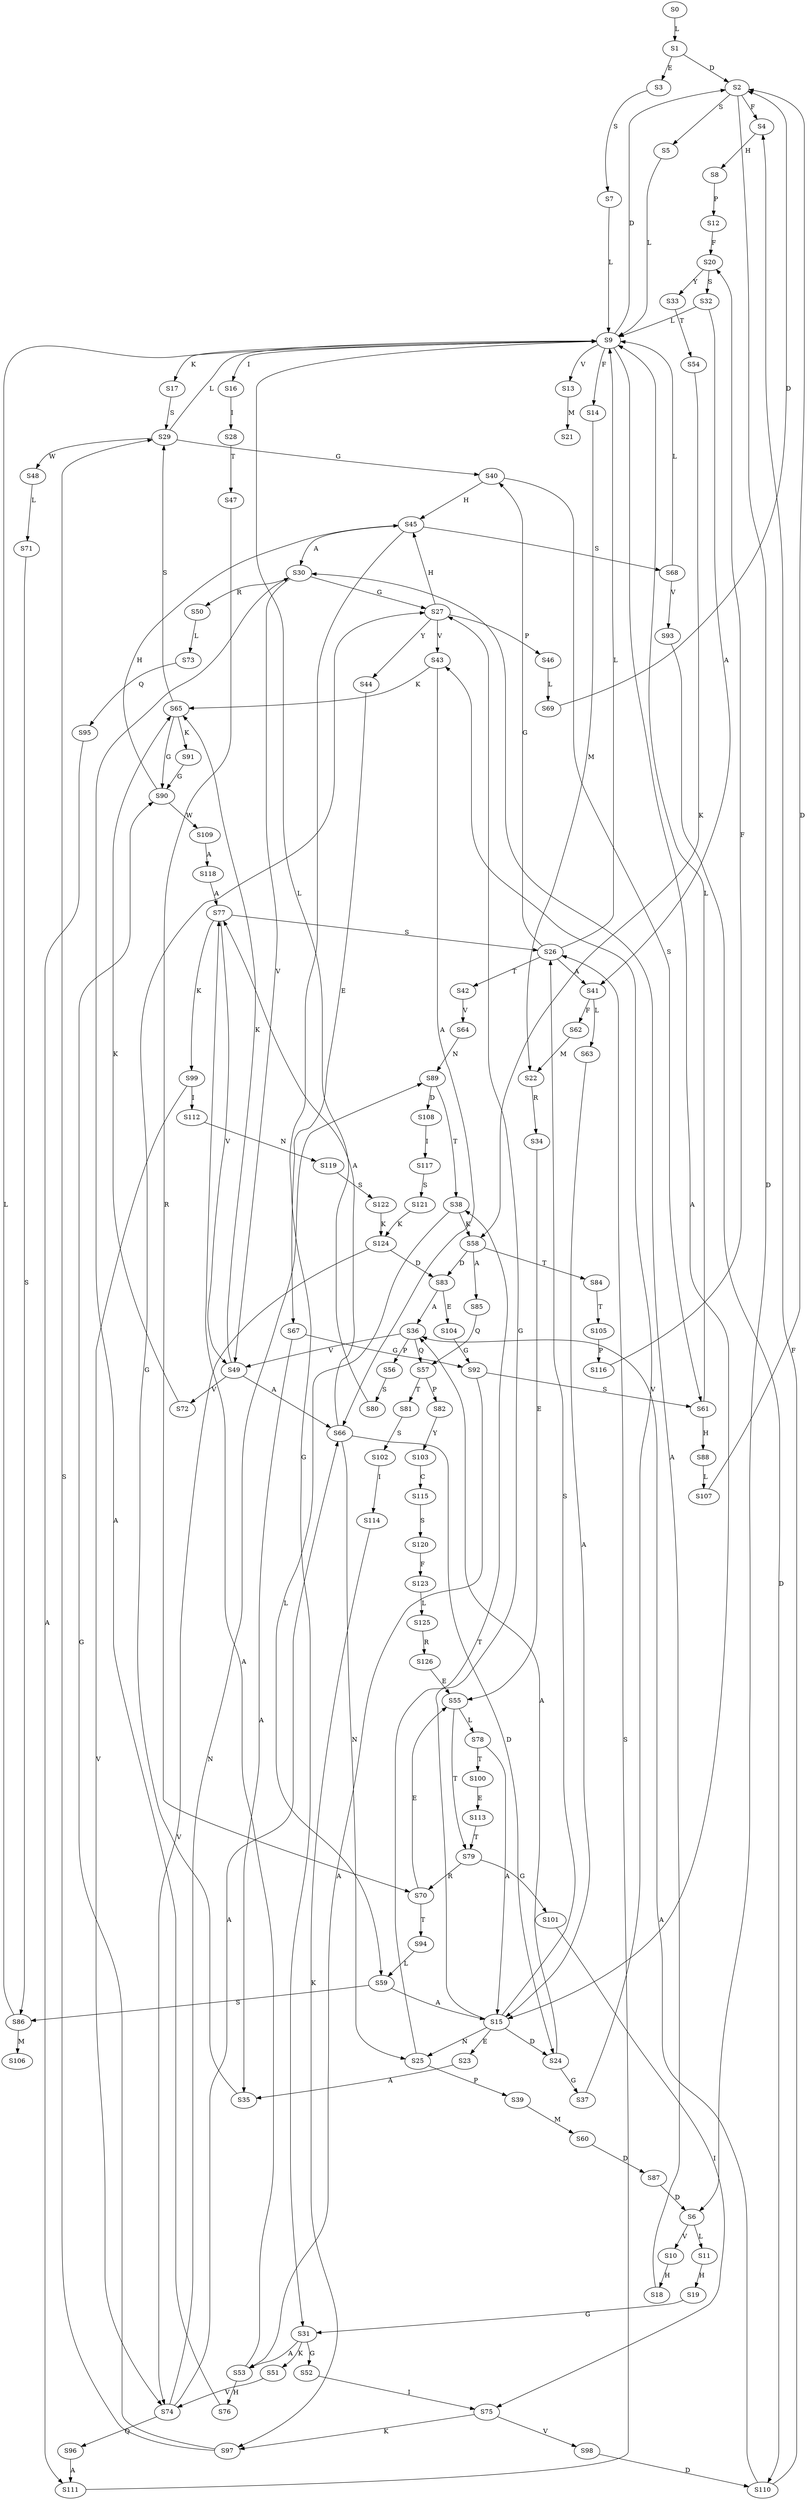 strict digraph  {
	S0 -> S1 [ label = L ];
	S1 -> S2 [ label = D ];
	S1 -> S3 [ label = E ];
	S2 -> S4 [ label = F ];
	S2 -> S5 [ label = S ];
	S2 -> S6 [ label = D ];
	S3 -> S7 [ label = S ];
	S4 -> S8 [ label = H ];
	S5 -> S9 [ label = L ];
	S6 -> S10 [ label = V ];
	S6 -> S11 [ label = L ];
	S7 -> S9 [ label = L ];
	S8 -> S12 [ label = P ];
	S9 -> S13 [ label = V ];
	S9 -> S14 [ label = F ];
	S9 -> S2 [ label = D ];
	S9 -> S15 [ label = A ];
	S9 -> S16 [ label = I ];
	S9 -> S17 [ label = K ];
	S10 -> S18 [ label = H ];
	S11 -> S19 [ label = H ];
	S12 -> S20 [ label = F ];
	S13 -> S21 [ label = M ];
	S14 -> S22 [ label = M ];
	S15 -> S23 [ label = E ];
	S15 -> S24 [ label = D ];
	S15 -> S25 [ label = N ];
	S15 -> S26 [ label = S ];
	S15 -> S27 [ label = G ];
	S16 -> S28 [ label = I ];
	S17 -> S29 [ label = S ];
	S18 -> S30 [ label = A ];
	S19 -> S31 [ label = G ];
	S20 -> S32 [ label = S ];
	S20 -> S33 [ label = Y ];
	S22 -> S34 [ label = R ];
	S23 -> S35 [ label = A ];
	S24 -> S36 [ label = A ];
	S24 -> S37 [ label = G ];
	S25 -> S38 [ label = T ];
	S25 -> S39 [ label = P ];
	S26 -> S40 [ label = G ];
	S26 -> S9 [ label = L ];
	S26 -> S41 [ label = A ];
	S26 -> S42 [ label = T ];
	S27 -> S43 [ label = V ];
	S27 -> S44 [ label = Y ];
	S27 -> S45 [ label = H ];
	S27 -> S46 [ label = P ];
	S28 -> S47 [ label = T ];
	S29 -> S48 [ label = W ];
	S29 -> S40 [ label = G ];
	S29 -> S9 [ label = L ];
	S30 -> S27 [ label = G ];
	S30 -> S49 [ label = V ];
	S30 -> S50 [ label = R ];
	S31 -> S51 [ label = K ];
	S31 -> S52 [ label = G ];
	S31 -> S53 [ label = A ];
	S32 -> S9 [ label = L ];
	S32 -> S41 [ label = A ];
	S33 -> S54 [ label = T ];
	S34 -> S55 [ label = E ];
	S35 -> S27 [ label = G ];
	S36 -> S56 [ label = P ];
	S36 -> S49 [ label = V ];
	S36 -> S57 [ label = Q ];
	S37 -> S43 [ label = V ];
	S38 -> S58 [ label = K ];
	S38 -> S59 [ label = L ];
	S39 -> S60 [ label = M ];
	S40 -> S45 [ label = H ];
	S40 -> S61 [ label = S ];
	S41 -> S62 [ label = F ];
	S41 -> S63 [ label = L ];
	S42 -> S64 [ label = V ];
	S43 -> S65 [ label = K ];
	S43 -> S66 [ label = A ];
	S44 -> S67 [ label = E ];
	S45 -> S68 [ label = S ];
	S45 -> S31 [ label = G ];
	S45 -> S30 [ label = A ];
	S46 -> S69 [ label = L ];
	S47 -> S70 [ label = R ];
	S48 -> S71 [ label = L ];
	S49 -> S65 [ label = K ];
	S49 -> S66 [ label = A ];
	S49 -> S72 [ label = V ];
	S50 -> S73 [ label = L ];
	S51 -> S74 [ label = V ];
	S52 -> S75 [ label = I ];
	S53 -> S76 [ label = H ];
	S53 -> S77 [ label = A ];
	S54 -> S58 [ label = K ];
	S55 -> S78 [ label = L ];
	S55 -> S79 [ label = T ];
	S56 -> S80 [ label = S ];
	S57 -> S81 [ label = T ];
	S57 -> S82 [ label = P ];
	S58 -> S83 [ label = D ];
	S58 -> S84 [ label = T ];
	S58 -> S85 [ label = A ];
	S59 -> S15 [ label = A ];
	S59 -> S86 [ label = S ];
	S60 -> S87 [ label = D ];
	S61 -> S9 [ label = L ];
	S61 -> S88 [ label = H ];
	S62 -> S22 [ label = M ];
	S63 -> S15 [ label = A ];
	S64 -> S89 [ label = N ];
	S65 -> S90 [ label = G ];
	S65 -> S91 [ label = K ];
	S65 -> S29 [ label = S ];
	S66 -> S25 [ label = N ];
	S66 -> S77 [ label = A ];
	S66 -> S24 [ label = D ];
	S67 -> S92 [ label = G ];
	S67 -> S35 [ label = A ];
	S68 -> S9 [ label = L ];
	S68 -> S93 [ label = V ];
	S69 -> S2 [ label = D ];
	S70 -> S94 [ label = T ];
	S70 -> S55 [ label = E ];
	S71 -> S86 [ label = S ];
	S72 -> S65 [ label = K ];
	S73 -> S95 [ label = Q ];
	S74 -> S89 [ label = N ];
	S74 -> S96 [ label = Q ];
	S74 -> S66 [ label = A ];
	S75 -> S97 [ label = K ];
	S75 -> S98 [ label = V ];
	S76 -> S30 [ label = A ];
	S77 -> S99 [ label = K ];
	S77 -> S26 [ label = S ];
	S77 -> S49 [ label = V ];
	S78 -> S15 [ label = A ];
	S78 -> S100 [ label = T ];
	S79 -> S70 [ label = R ];
	S79 -> S101 [ label = G ];
	S80 -> S9 [ label = L ];
	S81 -> S102 [ label = S ];
	S82 -> S103 [ label = Y ];
	S83 -> S36 [ label = A ];
	S83 -> S104 [ label = E ];
	S84 -> S105 [ label = T ];
	S85 -> S57 [ label = Q ];
	S86 -> S106 [ label = M ];
	S86 -> S9 [ label = L ];
	S87 -> S6 [ label = D ];
	S88 -> S107 [ label = L ];
	S89 -> S38 [ label = T ];
	S89 -> S108 [ label = D ];
	S90 -> S109 [ label = W ];
	S90 -> S45 [ label = H ];
	S91 -> S90 [ label = G ];
	S92 -> S53 [ label = A ];
	S92 -> S61 [ label = S ];
	S93 -> S110 [ label = D ];
	S94 -> S59 [ label = L ];
	S95 -> S111 [ label = A ];
	S96 -> S111 [ label = A ];
	S97 -> S90 [ label = G ];
	S97 -> S29 [ label = S ];
	S98 -> S110 [ label = D ];
	S99 -> S74 [ label = V ];
	S99 -> S112 [ label = I ];
	S100 -> S113 [ label = E ];
	S101 -> S75 [ label = I ];
	S102 -> S114 [ label = I ];
	S103 -> S115 [ label = C ];
	S104 -> S92 [ label = G ];
	S105 -> S116 [ label = P ];
	S107 -> S2 [ label = D ];
	S108 -> S117 [ label = I ];
	S109 -> S118 [ label = A ];
	S110 -> S4 [ label = F ];
	S110 -> S36 [ label = A ];
	S111 -> S26 [ label = S ];
	S112 -> S119 [ label = N ];
	S113 -> S79 [ label = T ];
	S114 -> S97 [ label = K ];
	S115 -> S120 [ label = S ];
	S116 -> S20 [ label = F ];
	S117 -> S121 [ label = S ];
	S118 -> S77 [ label = A ];
	S119 -> S122 [ label = S ];
	S120 -> S123 [ label = F ];
	S121 -> S124 [ label = K ];
	S122 -> S124 [ label = K ];
	S123 -> S125 [ label = L ];
	S124 -> S83 [ label = D ];
	S124 -> S74 [ label = V ];
	S125 -> S126 [ label = R ];
	S126 -> S55 [ label = E ];
}
